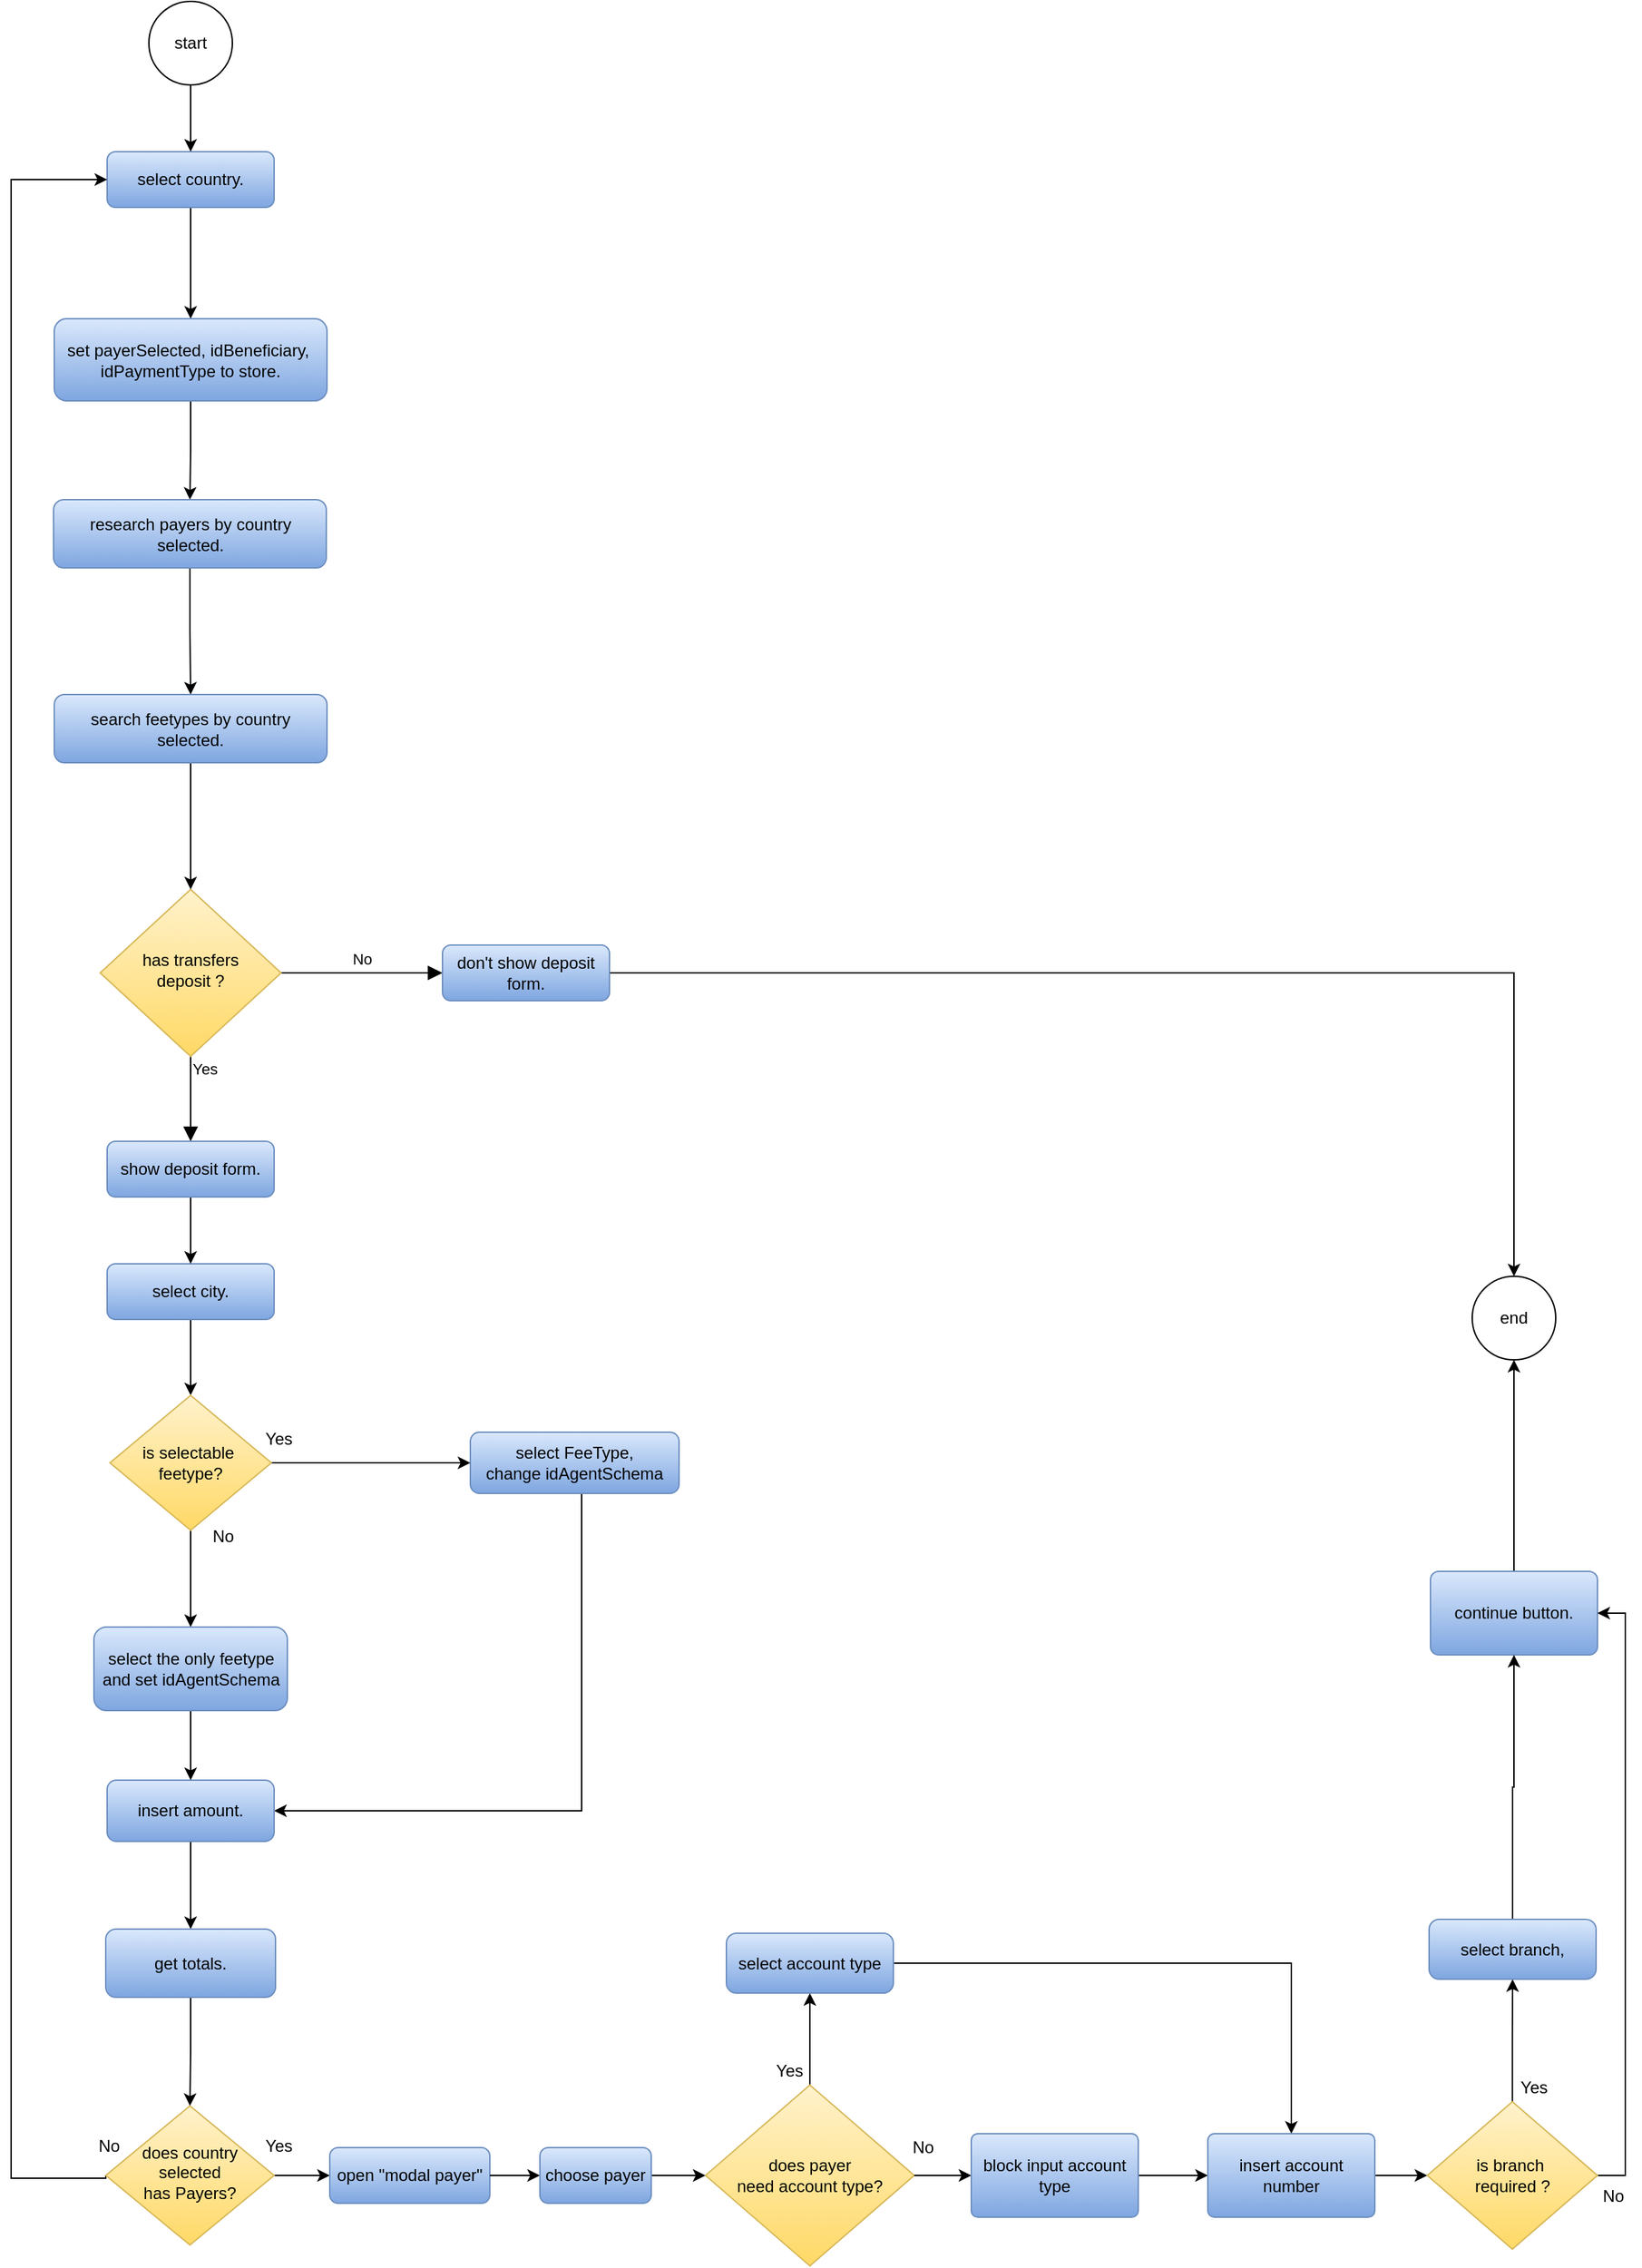 <mxfile version="21.3.3" type="github">
  <diagram id="C5RBs43oDa-KdzZeNtuy" name="Page-1">
    <mxGraphModel dx="1687" dy="2096" grid="1" gridSize="10" guides="1" tooltips="1" connect="1" arrows="1" fold="1" page="1" pageScale="1" pageWidth="827" pageHeight="1169" math="0" shadow="0">
      <root>
        <mxCell id="WIyWlLk6GJQsqaUBKTNV-0" />
        <mxCell id="WIyWlLk6GJQsqaUBKTNV-1" parent="WIyWlLk6GJQsqaUBKTNV-0" />
        <mxCell id="QbaI_bDc4_4zT5ApXnHs-39" style="edgeStyle=orthogonalEdgeStyle;rounded=0;orthogonalLoop=1;jettySize=auto;html=1;" parent="WIyWlLk6GJQsqaUBKTNV-1" source="WIyWlLk6GJQsqaUBKTNV-3" target="QbaI_bDc4_4zT5ApXnHs-38" edge="1">
          <mxGeometry relative="1" as="geometry" />
        </mxCell>
        <mxCell id="WIyWlLk6GJQsqaUBKTNV-3" value="select country." style="rounded=1;whiteSpace=wrap;html=1;fontSize=12;glass=0;strokeWidth=1;shadow=0;fillColor=#dae8fc;gradientColor=#7ea6e0;strokeColor=#6c8ebf;" parent="WIyWlLk6GJQsqaUBKTNV-1" vertex="1">
          <mxGeometry x="159" y="80" width="120" height="40" as="geometry" />
        </mxCell>
        <mxCell id="WIyWlLk6GJQsqaUBKTNV-4" value="Yes" style="rounded=0;html=1;jettySize=auto;orthogonalLoop=1;fontSize=11;endArrow=block;endFill=1;endSize=8;strokeWidth=1;shadow=0;labelBackgroundColor=none;edgeStyle=orthogonalEdgeStyle;entryX=0.5;entryY=0;entryDx=0;entryDy=0;" parent="WIyWlLk6GJQsqaUBKTNV-1" source="WIyWlLk6GJQsqaUBKTNV-6" target="QbaI_bDc4_4zT5ApXnHs-36" edge="1">
          <mxGeometry x="-0.7" y="10" relative="1" as="geometry">
            <mxPoint as="offset" />
            <mxPoint x="219" y="761" as="targetPoint" />
            <Array as="points">
              <mxPoint x="219" y="751" />
              <mxPoint x="219" y="751" />
            </Array>
          </mxGeometry>
        </mxCell>
        <mxCell id="WIyWlLk6GJQsqaUBKTNV-5" value="No" style="edgeStyle=orthogonalEdgeStyle;rounded=0;html=1;jettySize=auto;orthogonalLoop=1;fontSize=11;endArrow=block;endFill=1;endSize=8;strokeWidth=1;shadow=0;labelBackgroundColor=none;" parent="WIyWlLk6GJQsqaUBKTNV-1" source="WIyWlLk6GJQsqaUBKTNV-6" target="WIyWlLk6GJQsqaUBKTNV-7" edge="1">
          <mxGeometry y="10" relative="1" as="geometry">
            <mxPoint as="offset" />
          </mxGeometry>
        </mxCell>
        <mxCell id="WIyWlLk6GJQsqaUBKTNV-6" value="has transfers &lt;br&gt;deposit ?" style="rhombus;whiteSpace=wrap;html=1;shadow=0;fontFamily=Helvetica;fontSize=12;align=center;strokeWidth=1;spacing=6;spacingTop=-4;fillColor=#fff2cc;gradientColor=#ffd966;strokeColor=#d6b656;" parent="WIyWlLk6GJQsqaUBKTNV-1" vertex="1">
          <mxGeometry x="154" y="610" width="130" height="120" as="geometry" />
        </mxCell>
        <mxCell id="QbaI_bDc4_4zT5ApXnHs-33" style="edgeStyle=orthogonalEdgeStyle;rounded=0;orthogonalLoop=1;jettySize=auto;html=1;entryX=0.5;entryY=0;entryDx=0;entryDy=0;" parent="WIyWlLk6GJQsqaUBKTNV-1" source="WIyWlLk6GJQsqaUBKTNV-7" target="QbaI_bDc4_4zT5ApXnHs-21" edge="1">
          <mxGeometry relative="1" as="geometry" />
        </mxCell>
        <mxCell id="WIyWlLk6GJQsqaUBKTNV-7" value="don&#39;t show deposit form." style="rounded=1;whiteSpace=wrap;html=1;fontSize=12;glass=0;strokeWidth=1;shadow=0;fillColor=#dae8fc;gradientColor=#7ea6e0;strokeColor=#6c8ebf;" parent="WIyWlLk6GJQsqaUBKTNV-1" vertex="1">
          <mxGeometry x="400" y="650" width="120" height="40" as="geometry" />
        </mxCell>
        <mxCell id="QbaI_bDc4_4zT5ApXnHs-9" style="edgeStyle=orthogonalEdgeStyle;rounded=0;orthogonalLoop=1;jettySize=auto;html=1;entryX=0;entryY=0.5;entryDx=0;entryDy=0;" parent="WIyWlLk6GJQsqaUBKTNV-1" source="WIyWlLk6GJQsqaUBKTNV-10" target="WIyWlLk6GJQsqaUBKTNV-11" edge="1">
          <mxGeometry relative="1" as="geometry" />
        </mxCell>
        <mxCell id="QbaI_bDc4_4zT5ApXnHs-10" style="edgeStyle=orthogonalEdgeStyle;rounded=0;orthogonalLoop=1;jettySize=auto;html=1;entryX=0;entryY=0.5;entryDx=0;entryDy=0;exitX=0;exitY=0.5;exitDx=0;exitDy=0;" parent="WIyWlLk6GJQsqaUBKTNV-1" source="WIyWlLk6GJQsqaUBKTNV-10" target="WIyWlLk6GJQsqaUBKTNV-3" edge="1">
          <mxGeometry relative="1" as="geometry">
            <mxPoint x="220" y="780" as="targetPoint" />
            <Array as="points">
              <mxPoint x="90" y="1536" />
              <mxPoint x="90" y="100" />
            </Array>
          </mxGeometry>
        </mxCell>
        <mxCell id="WIyWlLk6GJQsqaUBKTNV-10" value="does country selected &lt;br&gt;has Payers?" style="rhombus;whiteSpace=wrap;html=1;shadow=0;fontFamily=Helvetica;fontSize=12;align=center;strokeWidth=1;spacing=6;spacingTop=-4;fillColor=#fff2cc;gradientColor=#ffd966;strokeColor=#d6b656;" parent="WIyWlLk6GJQsqaUBKTNV-1" vertex="1">
          <mxGeometry x="158" y="1484" width="121" height="100" as="geometry" />
        </mxCell>
        <mxCell id="QbaI_bDc4_4zT5ApXnHs-17" value="" style="edgeStyle=orthogonalEdgeStyle;rounded=0;orthogonalLoop=1;jettySize=auto;html=1;" parent="WIyWlLk6GJQsqaUBKTNV-1" source="Og16h5es36qc81L19uDu-24" target="QbaI_bDc4_4zT5ApXnHs-16" edge="1">
          <mxGeometry relative="1" as="geometry" />
        </mxCell>
        <mxCell id="WIyWlLk6GJQsqaUBKTNV-11" value="open &quot;modal payer&quot;" style="rounded=1;whiteSpace=wrap;html=1;fontSize=12;glass=0;strokeWidth=1;shadow=0;fillColor=#dae8fc;gradientColor=#7ea6e0;strokeColor=#6c8ebf;" parent="WIyWlLk6GJQsqaUBKTNV-1" vertex="1">
          <mxGeometry x="319" y="1514" width="115" height="40" as="geometry" />
        </mxCell>
        <mxCell id="Og16h5es36qc81L19uDu-1" style="edgeStyle=orthogonalEdgeStyle;rounded=0;orthogonalLoop=1;jettySize=auto;html=1;entryX=0.5;entryY=0;entryDx=0;entryDy=0;" edge="1" parent="WIyWlLk6GJQsqaUBKTNV-1" source="QbaI_bDc4_4zT5ApXnHs-0" target="Og16h5es36qc81L19uDu-0">
          <mxGeometry relative="1" as="geometry" />
        </mxCell>
        <mxCell id="QbaI_bDc4_4zT5ApXnHs-0" value="select city." style="rounded=1;whiteSpace=wrap;html=1;fillColor=#dae8fc;gradientColor=#7ea6e0;strokeColor=#6c8ebf;" parent="WIyWlLk6GJQsqaUBKTNV-1" vertex="1">
          <mxGeometry x="159" y="879" width="120" height="40" as="geometry" />
        </mxCell>
        <mxCell id="Og16h5es36qc81L19uDu-4" style="edgeStyle=orthogonalEdgeStyle;rounded=0;orthogonalLoop=1;jettySize=auto;html=1;entryX=1;entryY=0.5;entryDx=0;entryDy=0;" edge="1" parent="WIyWlLk6GJQsqaUBKTNV-1" source="QbaI_bDc4_4zT5ApXnHs-2" target="QbaI_bDc4_4zT5ApXnHs-4">
          <mxGeometry relative="1" as="geometry">
            <Array as="points">
              <mxPoint x="500" y="1272" />
            </Array>
          </mxGeometry>
        </mxCell>
        <mxCell id="QbaI_bDc4_4zT5ApXnHs-2" value="select FeeType,&lt;br&gt;change idAgentSchema" style="whiteSpace=wrap;html=1;rounded=1;fillColor=#dae8fc;gradientColor=#7ea6e0;strokeColor=#6c8ebf;" parent="WIyWlLk6GJQsqaUBKTNV-1" vertex="1">
          <mxGeometry x="420" y="1000" width="150" height="44" as="geometry" />
        </mxCell>
        <mxCell id="QbaI_bDc4_4zT5ApXnHs-47" style="edgeStyle=orthogonalEdgeStyle;rounded=0;orthogonalLoop=1;jettySize=auto;html=1;entryX=0.5;entryY=0;entryDx=0;entryDy=0;" parent="WIyWlLk6GJQsqaUBKTNV-1" source="QbaI_bDc4_4zT5ApXnHs-4" target="QbaI_bDc4_4zT5ApXnHs-46" edge="1">
          <mxGeometry relative="1" as="geometry" />
        </mxCell>
        <mxCell id="QbaI_bDc4_4zT5ApXnHs-4" value="insert amount." style="whiteSpace=wrap;html=1;rounded=1;fillColor=#dae8fc;gradientColor=#7ea6e0;strokeColor=#6c8ebf;" parent="WIyWlLk6GJQsqaUBKTNV-1" vertex="1">
          <mxGeometry x="159" y="1250" width="120" height="44" as="geometry" />
        </mxCell>
        <mxCell id="QbaI_bDc4_4zT5ApXnHs-11" value="Yes" style="text;html=1;align=center;verticalAlign=middle;resizable=0;points=[];autosize=1;strokeColor=none;fillColor=none;" parent="WIyWlLk6GJQsqaUBKTNV-1" vertex="1">
          <mxGeometry x="262" y="1498" width="40" height="30" as="geometry" />
        </mxCell>
        <mxCell id="QbaI_bDc4_4zT5ApXnHs-12" value="No" style="text;html=1;align=center;verticalAlign=middle;resizable=0;points=[];autosize=1;strokeColor=none;fillColor=none;" parent="WIyWlLk6GJQsqaUBKTNV-1" vertex="1">
          <mxGeometry x="140" y="1498" width="40" height="30" as="geometry" />
        </mxCell>
        <mxCell id="QbaI_bDc4_4zT5ApXnHs-23" value="" style="edgeStyle=orthogonalEdgeStyle;rounded=0;orthogonalLoop=1;jettySize=auto;html=1;exitX=0.5;exitY=0;exitDx=0;exitDy=0;" parent="WIyWlLk6GJQsqaUBKTNV-1" source="QbaI_bDc4_4zT5ApXnHs-16" target="QbaI_bDc4_4zT5ApXnHs-22" edge="1">
          <mxGeometry relative="1" as="geometry">
            <mxPoint x="649.059" y="1444" as="sourcePoint" />
          </mxGeometry>
        </mxCell>
        <mxCell id="QbaI_bDc4_4zT5ApXnHs-25" value="" style="edgeStyle=orthogonalEdgeStyle;rounded=0;orthogonalLoop=1;jettySize=auto;html=1;" parent="WIyWlLk6GJQsqaUBKTNV-1" source="Og16h5es36qc81L19uDu-22" target="QbaI_bDc4_4zT5ApXnHs-24" edge="1">
          <mxGeometry relative="1" as="geometry" />
        </mxCell>
        <mxCell id="QbaI_bDc4_4zT5ApXnHs-16" value="&lt;div&gt;does payer&lt;/div&gt;&lt;div&gt;need account type?&lt;/div&gt;" style="rhombus;whiteSpace=wrap;html=1;rounded=1;glass=0;strokeWidth=1;shadow=0;arcSize=0;fillColor=#fff2cc;gradientColor=#ffd966;strokeColor=#d6b656;" parent="WIyWlLk6GJQsqaUBKTNV-1" vertex="1">
          <mxGeometry x="589" y="1469" width="150" height="130" as="geometry" />
        </mxCell>
        <mxCell id="QbaI_bDc4_4zT5ApXnHs-20" style="edgeStyle=orthogonalEdgeStyle;rounded=0;orthogonalLoop=1;jettySize=auto;html=1;" parent="WIyWlLk6GJQsqaUBKTNV-1" source="QbaI_bDc4_4zT5ApXnHs-19" target="WIyWlLk6GJQsqaUBKTNV-3" edge="1">
          <mxGeometry relative="1" as="geometry" />
        </mxCell>
        <mxCell id="QbaI_bDc4_4zT5ApXnHs-19" value="start" style="ellipse;whiteSpace=wrap;html=1;aspect=fixed;" parent="WIyWlLk6GJQsqaUBKTNV-1" vertex="1">
          <mxGeometry x="189" y="-28" width="60" height="60" as="geometry" />
        </mxCell>
        <mxCell id="QbaI_bDc4_4zT5ApXnHs-21" value="end" style="ellipse;whiteSpace=wrap;html=1;aspect=fixed;" parent="WIyWlLk6GJQsqaUBKTNV-1" vertex="1">
          <mxGeometry x="1140" y="888" width="60" height="60" as="geometry" />
        </mxCell>
        <mxCell id="QbaI_bDc4_4zT5ApXnHs-31" style="edgeStyle=orthogonalEdgeStyle;rounded=0;orthogonalLoop=1;jettySize=auto;html=1;entryX=0.5;entryY=0;entryDx=0;entryDy=0;" parent="WIyWlLk6GJQsqaUBKTNV-1" source="QbaI_bDc4_4zT5ApXnHs-22" target="QbaI_bDc4_4zT5ApXnHs-24" edge="1">
          <mxGeometry relative="1" as="geometry" />
        </mxCell>
        <mxCell id="QbaI_bDc4_4zT5ApXnHs-22" value="select account type" style="whiteSpace=wrap;html=1;rounded=1;glass=0;strokeWidth=1;shadow=0;arcSize=17;fillColor=#dae8fc;gradientColor=#7ea6e0;strokeColor=#6c8ebf;" parent="WIyWlLk6GJQsqaUBKTNV-1" vertex="1">
          <mxGeometry x="604" y="1360" width="120" height="43" as="geometry" />
        </mxCell>
        <mxCell id="Og16h5es36qc81L19uDu-15" style="edgeStyle=orthogonalEdgeStyle;rounded=0;orthogonalLoop=1;jettySize=auto;html=1;" edge="1" parent="WIyWlLk6GJQsqaUBKTNV-1" source="QbaI_bDc4_4zT5ApXnHs-24" target="Og16h5es36qc81L19uDu-14">
          <mxGeometry relative="1" as="geometry" />
        </mxCell>
        <mxCell id="QbaI_bDc4_4zT5ApXnHs-24" value="insert account number" style="whiteSpace=wrap;html=1;rounded=1;glass=0;strokeWidth=1;shadow=0;arcSize=8;fillColor=#dae8fc;gradientColor=#7ea6e0;strokeColor=#6c8ebf;" parent="WIyWlLk6GJQsqaUBKTNV-1" vertex="1">
          <mxGeometry x="950" y="1504" width="120" height="60" as="geometry" />
        </mxCell>
        <mxCell id="QbaI_bDc4_4zT5ApXnHs-28" value="No" style="text;html=1;align=center;verticalAlign=middle;resizable=0;points=[];autosize=1;strokeColor=none;fillColor=none;" parent="WIyWlLk6GJQsqaUBKTNV-1" vertex="1">
          <mxGeometry x="725" y="1499" width="40" height="30" as="geometry" />
        </mxCell>
        <mxCell id="QbaI_bDc4_4zT5ApXnHs-30" value="Yes" style="text;html=1;align=center;verticalAlign=middle;resizable=0;points=[];autosize=1;strokeColor=none;fillColor=none;" parent="WIyWlLk6GJQsqaUBKTNV-1" vertex="1">
          <mxGeometry x="629" y="1444" width="40" height="30" as="geometry" />
        </mxCell>
        <mxCell id="QbaI_bDc4_4zT5ApXnHs-37" style="edgeStyle=orthogonalEdgeStyle;rounded=0;orthogonalLoop=1;jettySize=auto;html=1;entryX=0.5;entryY=0;entryDx=0;entryDy=0;" parent="WIyWlLk6GJQsqaUBKTNV-1" source="QbaI_bDc4_4zT5ApXnHs-36" target="QbaI_bDc4_4zT5ApXnHs-0" edge="1">
          <mxGeometry relative="1" as="geometry" />
        </mxCell>
        <mxCell id="QbaI_bDc4_4zT5ApXnHs-36" value="show deposit form." style="rounded=1;whiteSpace=wrap;html=1;fontSize=12;glass=0;strokeWidth=1;shadow=0;fillColor=#dae8fc;gradientColor=#7ea6e0;strokeColor=#6c8ebf;" parent="WIyWlLk6GJQsqaUBKTNV-1" vertex="1">
          <mxGeometry x="159" y="791" width="120" height="40" as="geometry" />
        </mxCell>
        <mxCell id="QbaI_bDc4_4zT5ApXnHs-41" style="edgeStyle=orthogonalEdgeStyle;rounded=0;orthogonalLoop=1;jettySize=auto;html=1;" parent="WIyWlLk6GJQsqaUBKTNV-1" source="QbaI_bDc4_4zT5ApXnHs-38" target="QbaI_bDc4_4zT5ApXnHs-40" edge="1">
          <mxGeometry relative="1" as="geometry" />
        </mxCell>
        <mxCell id="QbaI_bDc4_4zT5ApXnHs-38" value="set payerSelected,&amp;nbsp;&lt;span style=&quot;background-color: initial;&quot;&gt;idBeneficiary,&amp;nbsp;&lt;br&gt;&lt;/span&gt;&lt;span style=&quot;background-color: initial;&quot;&gt;idPaymentType to store.&lt;/span&gt;&lt;span style=&quot;background-color: initial;&quot;&gt;&lt;br&gt;&lt;/span&gt;" style="rounded=1;whiteSpace=wrap;html=1;fontSize=12;glass=0;strokeWidth=1;shadow=0;fillColor=#dae8fc;gradientColor=#7ea6e0;strokeColor=#6c8ebf;" parent="WIyWlLk6GJQsqaUBKTNV-1" vertex="1">
          <mxGeometry x="121" y="200" width="196" height="59" as="geometry" />
        </mxCell>
        <mxCell id="QbaI_bDc4_4zT5ApXnHs-44" style="edgeStyle=orthogonalEdgeStyle;rounded=0;orthogonalLoop=1;jettySize=auto;html=1;" parent="WIyWlLk6GJQsqaUBKTNV-1" source="QbaI_bDc4_4zT5ApXnHs-40" target="QbaI_bDc4_4zT5ApXnHs-43" edge="1">
          <mxGeometry relative="1" as="geometry" />
        </mxCell>
        <mxCell id="QbaI_bDc4_4zT5ApXnHs-40" value="&lt;span style=&quot;background-color: initial;&quot;&gt;research payers by country selected.&lt;br&gt;&lt;/span&gt;" style="rounded=1;whiteSpace=wrap;html=1;fontSize=12;glass=0;strokeWidth=1;shadow=0;fillColor=#dae8fc;gradientColor=#7ea6e0;strokeColor=#6c8ebf;" parent="WIyWlLk6GJQsqaUBKTNV-1" vertex="1">
          <mxGeometry x="120.5" y="330" width="196" height="49" as="geometry" />
        </mxCell>
        <mxCell id="QbaI_bDc4_4zT5ApXnHs-45" style="edgeStyle=orthogonalEdgeStyle;rounded=0;orthogonalLoop=1;jettySize=auto;html=1;" parent="WIyWlLk6GJQsqaUBKTNV-1" source="QbaI_bDc4_4zT5ApXnHs-43" target="WIyWlLk6GJQsqaUBKTNV-6" edge="1">
          <mxGeometry relative="1" as="geometry" />
        </mxCell>
        <mxCell id="QbaI_bDc4_4zT5ApXnHs-43" value="&lt;span style=&quot;background-color: initial;&quot;&gt;search feetypes by country selected.&lt;br&gt;&lt;/span&gt;" style="rounded=1;whiteSpace=wrap;html=1;fontSize=12;glass=0;strokeWidth=1;shadow=0;fillColor=#dae8fc;gradientColor=#7ea6e0;strokeColor=#6c8ebf;" parent="WIyWlLk6GJQsqaUBKTNV-1" vertex="1">
          <mxGeometry x="121" y="470" width="196" height="49" as="geometry" />
        </mxCell>
        <mxCell id="QbaI_bDc4_4zT5ApXnHs-48" style="edgeStyle=orthogonalEdgeStyle;rounded=0;orthogonalLoop=1;jettySize=auto;html=1;" parent="WIyWlLk6GJQsqaUBKTNV-1" source="QbaI_bDc4_4zT5ApXnHs-46" target="WIyWlLk6GJQsqaUBKTNV-10" edge="1">
          <mxGeometry relative="1" as="geometry" />
        </mxCell>
        <mxCell id="QbaI_bDc4_4zT5ApXnHs-46" value="&lt;span style=&quot;background-color: initial;&quot;&gt;get totals.&lt;br&gt;&lt;/span&gt;" style="rounded=1;whiteSpace=wrap;html=1;fontSize=12;glass=0;strokeWidth=1;shadow=0;fillColor=#dae8fc;gradientColor=#7ea6e0;strokeColor=#6c8ebf;" parent="WIyWlLk6GJQsqaUBKTNV-1" vertex="1">
          <mxGeometry x="158" y="1357" width="122" height="49" as="geometry" />
        </mxCell>
        <mxCell id="QbaI_bDc4_4zT5ApXnHs-51" style="edgeStyle=orthogonalEdgeStyle;rounded=0;orthogonalLoop=1;jettySize=auto;html=1;entryX=0.5;entryY=1;entryDx=0;entryDy=0;" parent="WIyWlLk6GJQsqaUBKTNV-1" source="QbaI_bDc4_4zT5ApXnHs-49" target="QbaI_bDc4_4zT5ApXnHs-21" edge="1">
          <mxGeometry relative="1" as="geometry" />
        </mxCell>
        <mxCell id="QbaI_bDc4_4zT5ApXnHs-49" value="continue button." style="whiteSpace=wrap;html=1;rounded=1;glass=0;strokeWidth=1;shadow=0;arcSize=10;fillColor=#dae8fc;gradientColor=#7ea6e0;strokeColor=#6c8ebf;" parent="WIyWlLk6GJQsqaUBKTNV-1" vertex="1">
          <mxGeometry x="1110" y="1100" width="120" height="60" as="geometry" />
        </mxCell>
        <mxCell id="Og16h5es36qc81L19uDu-2" style="edgeStyle=orthogonalEdgeStyle;rounded=0;orthogonalLoop=1;jettySize=auto;html=1;entryX=0;entryY=0.5;entryDx=0;entryDy=0;" edge="1" parent="WIyWlLk6GJQsqaUBKTNV-1" source="Og16h5es36qc81L19uDu-0" target="QbaI_bDc4_4zT5ApXnHs-2">
          <mxGeometry relative="1" as="geometry" />
        </mxCell>
        <mxCell id="Og16h5es36qc81L19uDu-8" style="edgeStyle=orthogonalEdgeStyle;rounded=0;orthogonalLoop=1;jettySize=auto;html=1;entryX=0.5;entryY=0;entryDx=0;entryDy=0;" edge="1" parent="WIyWlLk6GJQsqaUBKTNV-1" source="Og16h5es36qc81L19uDu-0" target="Og16h5es36qc81L19uDu-5">
          <mxGeometry relative="1" as="geometry" />
        </mxCell>
        <mxCell id="Og16h5es36qc81L19uDu-0" value="&lt;div&gt;is selectable&amp;nbsp;&lt;/div&gt;&lt;div&gt;feetype?&lt;/div&gt;" style="rhombus;whiteSpace=wrap;html=1;rounded=1;glass=0;strokeWidth=1;shadow=0;arcSize=0;fillColor=#fff2cc;gradientColor=#ffd966;strokeColor=#d6b656;" vertex="1" parent="WIyWlLk6GJQsqaUBKTNV-1">
          <mxGeometry x="161" y="973.5" width="116" height="97" as="geometry" />
        </mxCell>
        <mxCell id="Og16h5es36qc81L19uDu-9" style="edgeStyle=orthogonalEdgeStyle;rounded=0;orthogonalLoop=1;jettySize=auto;html=1;" edge="1" parent="WIyWlLk6GJQsqaUBKTNV-1" source="Og16h5es36qc81L19uDu-5" target="QbaI_bDc4_4zT5ApXnHs-4">
          <mxGeometry relative="1" as="geometry" />
        </mxCell>
        <mxCell id="Og16h5es36qc81L19uDu-5" value="select the only feetype and set idAgentSchema" style="whiteSpace=wrap;html=1;rounded=1;fillColor=#dae8fc;gradientColor=#7ea6e0;strokeColor=#6c8ebf;" vertex="1" parent="WIyWlLk6GJQsqaUBKTNV-1">
          <mxGeometry x="149.5" y="1140" width="139" height="60" as="geometry" />
        </mxCell>
        <mxCell id="Og16h5es36qc81L19uDu-10" value="No" style="text;html=1;align=center;verticalAlign=middle;resizable=0;points=[];autosize=1;strokeColor=none;fillColor=none;" vertex="1" parent="WIyWlLk6GJQsqaUBKTNV-1">
          <mxGeometry x="222" y="1060" width="40" height="30" as="geometry" />
        </mxCell>
        <mxCell id="Og16h5es36qc81L19uDu-11" value="Yes" style="text;html=1;align=center;verticalAlign=middle;resizable=0;points=[];autosize=1;strokeColor=none;fillColor=none;" vertex="1" parent="WIyWlLk6GJQsqaUBKTNV-1">
          <mxGeometry x="262" y="990" width="40" height="30" as="geometry" />
        </mxCell>
        <mxCell id="Og16h5es36qc81L19uDu-16" style="edgeStyle=orthogonalEdgeStyle;rounded=0;orthogonalLoop=1;jettySize=auto;html=1;entryX=1;entryY=0.5;entryDx=0;entryDy=0;" edge="1" parent="WIyWlLk6GJQsqaUBKTNV-1" source="Og16h5es36qc81L19uDu-14" target="QbaI_bDc4_4zT5ApXnHs-49">
          <mxGeometry relative="1" as="geometry">
            <Array as="points">
              <mxPoint x="1250" y="1534" />
              <mxPoint x="1250" y="1130" />
            </Array>
          </mxGeometry>
        </mxCell>
        <mxCell id="Og16h5es36qc81L19uDu-18" style="edgeStyle=orthogonalEdgeStyle;rounded=0;orthogonalLoop=1;jettySize=auto;html=1;entryX=0.5;entryY=1;entryDx=0;entryDy=0;" edge="1" parent="WIyWlLk6GJQsqaUBKTNV-1" source="Og16h5es36qc81L19uDu-14" target="Og16h5es36qc81L19uDu-17">
          <mxGeometry relative="1" as="geometry" />
        </mxCell>
        <mxCell id="Og16h5es36qc81L19uDu-14" value="&lt;div&gt;&lt;span style=&quot;background-color: initial;&quot;&gt;is branch&amp;nbsp;&lt;/span&gt;&lt;/div&gt;&lt;div&gt;&lt;span style=&quot;background-color: initial;&quot;&gt;required ?&lt;/span&gt;&lt;br&gt;&lt;/div&gt;" style="rhombus;whiteSpace=wrap;html=1;rounded=1;glass=0;strokeWidth=1;shadow=0;arcSize=0;fillColor=#fff2cc;gradientColor=#ffd966;strokeColor=#d6b656;" vertex="1" parent="WIyWlLk6GJQsqaUBKTNV-1">
          <mxGeometry x="1107.69" y="1481" width="122.31" height="106" as="geometry" />
        </mxCell>
        <mxCell id="Og16h5es36qc81L19uDu-19" style="edgeStyle=orthogonalEdgeStyle;rounded=0;orthogonalLoop=1;jettySize=auto;html=1;" edge="1" parent="WIyWlLk6GJQsqaUBKTNV-1" source="Og16h5es36qc81L19uDu-17" target="QbaI_bDc4_4zT5ApXnHs-49">
          <mxGeometry relative="1" as="geometry" />
        </mxCell>
        <mxCell id="Og16h5es36qc81L19uDu-17" value="select branch," style="whiteSpace=wrap;html=1;rounded=1;glass=0;strokeWidth=1;shadow=0;arcSize=17;fillColor=#dae8fc;gradientColor=#7ea6e0;strokeColor=#6c8ebf;" vertex="1" parent="WIyWlLk6GJQsqaUBKTNV-1">
          <mxGeometry x="1109" y="1350" width="120" height="43" as="geometry" />
        </mxCell>
        <mxCell id="Og16h5es36qc81L19uDu-20" value="No" style="text;html=1;align=center;verticalAlign=middle;resizable=0;points=[];autosize=1;strokeColor=none;fillColor=none;" vertex="1" parent="WIyWlLk6GJQsqaUBKTNV-1">
          <mxGeometry x="1221" y="1534" width="40" height="30" as="geometry" />
        </mxCell>
        <mxCell id="Og16h5es36qc81L19uDu-21" value="Yes" style="text;html=1;align=center;verticalAlign=middle;resizable=0;points=[];autosize=1;strokeColor=none;fillColor=none;" vertex="1" parent="WIyWlLk6GJQsqaUBKTNV-1">
          <mxGeometry x="1164" y="1456" width="40" height="30" as="geometry" />
        </mxCell>
        <mxCell id="Og16h5es36qc81L19uDu-23" value="" style="edgeStyle=orthogonalEdgeStyle;rounded=0;orthogonalLoop=1;jettySize=auto;html=1;" edge="1" parent="WIyWlLk6GJQsqaUBKTNV-1" source="QbaI_bDc4_4zT5ApXnHs-16" target="Og16h5es36qc81L19uDu-22">
          <mxGeometry relative="1" as="geometry">
            <mxPoint x="710" y="1534" as="sourcePoint" />
            <mxPoint x="950" y="1534" as="targetPoint" />
          </mxGeometry>
        </mxCell>
        <mxCell id="Og16h5es36qc81L19uDu-22" value="block input account type" style="whiteSpace=wrap;html=1;rounded=1;glass=0;strokeWidth=1;shadow=0;arcSize=8;fillColor=#dae8fc;gradientColor=#7ea6e0;strokeColor=#6c8ebf;" vertex="1" parent="WIyWlLk6GJQsqaUBKTNV-1">
          <mxGeometry x="780" y="1504" width="120" height="60" as="geometry" />
        </mxCell>
        <mxCell id="Og16h5es36qc81L19uDu-25" value="" style="edgeStyle=orthogonalEdgeStyle;rounded=0;orthogonalLoop=1;jettySize=auto;html=1;" edge="1" parent="WIyWlLk6GJQsqaUBKTNV-1" source="WIyWlLk6GJQsqaUBKTNV-11" target="Og16h5es36qc81L19uDu-24">
          <mxGeometry relative="1" as="geometry">
            <mxPoint x="435" y="1534" as="sourcePoint" />
            <mxPoint x="589" y="1532" as="targetPoint" />
          </mxGeometry>
        </mxCell>
        <mxCell id="Og16h5es36qc81L19uDu-24" value="choose payer" style="rounded=1;whiteSpace=wrap;html=1;fontSize=12;glass=0;strokeWidth=1;shadow=0;fillColor=#dae8fc;gradientColor=#7ea6e0;strokeColor=#6c8ebf;" vertex="1" parent="WIyWlLk6GJQsqaUBKTNV-1">
          <mxGeometry x="470" y="1514" width="80" height="40" as="geometry" />
        </mxCell>
      </root>
    </mxGraphModel>
  </diagram>
</mxfile>
